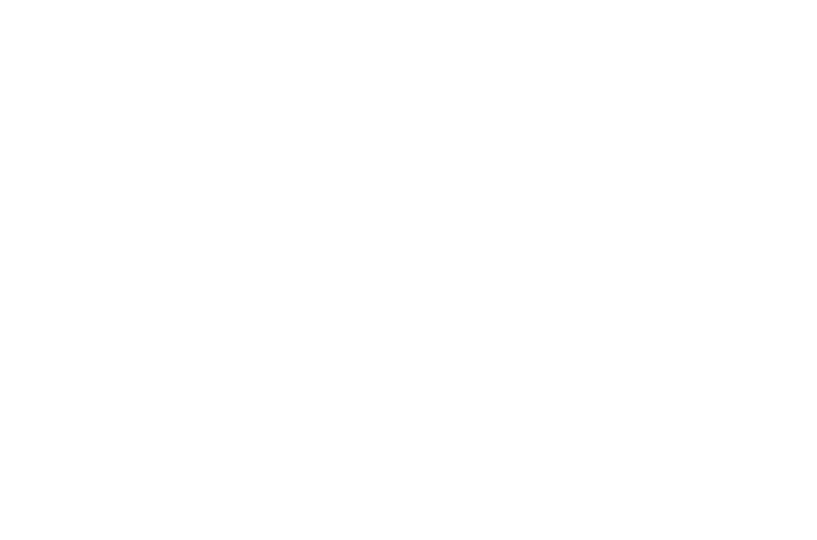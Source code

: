 digraph G {
  stylesheet = "graphviz.css"
  fontname="Lora" 
  bgcolor=none
  fontcolor=white
  color=white;
  node [fontname="Lora" shape="box" style="solid" color="white" fontcolor=white]
  edge [color=white]
  pack=true

  subgraph cluster {
    label=Pod
    c1 [label="C"]
    c2 [label="C"]
    c3 [label="C"]
    v1 [label="V" shape=ellipse]
    v2 [label="V" shape=ellipse]
    c1 -> {v1, v2}
    c2 -> v1
    c3 -> v2

    subgraph cluster_labels {
      label=""
      style=invis
      node [shape=cds]
      edge [style=invis minlen=1]
      l1 [label="version = 1.0"]
      l2 [label="service = FE"]
      l3 [label="app = HelloWorld"]

      l1 -> l2 -> l3
    }
  }
}